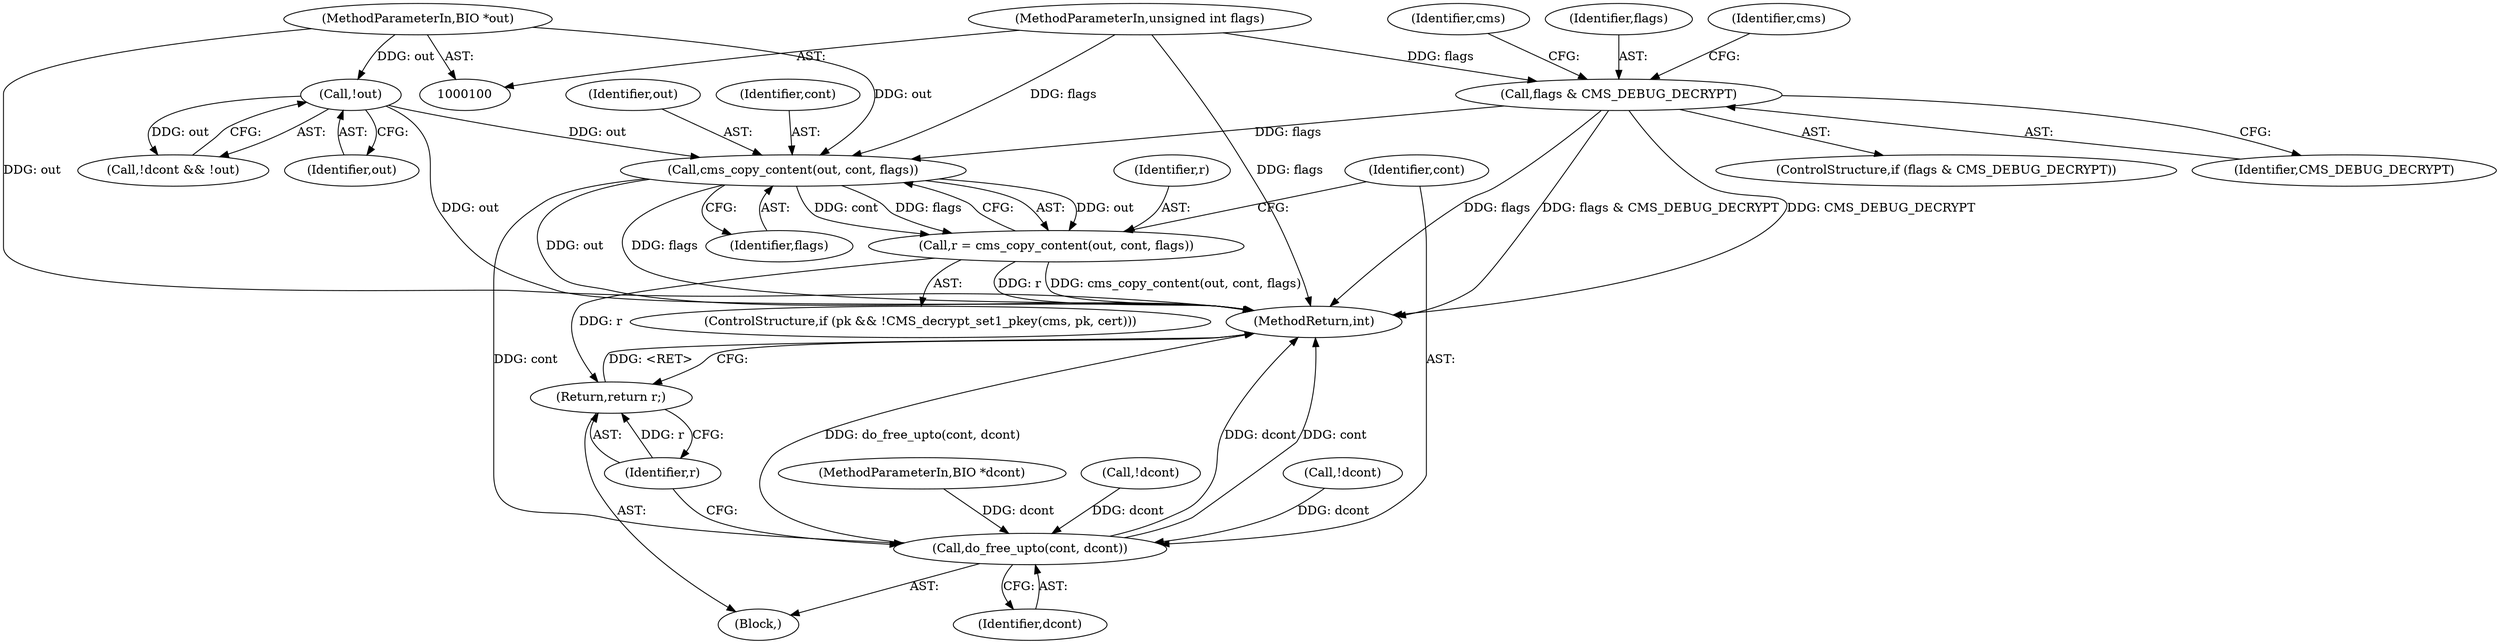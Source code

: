 digraph "0_openssl_08229ad838c50f644d7e928e2eef147b4308ad64_0@API" {
"1000208" [label="(Call,cms_copy_content(out, cont, flags))"];
"1000194" [label="(Call,!out)"];
"1000105" [label="(MethodParameterIn,BIO *out)"];
"1000132" [label="(Call,flags & CMS_DEBUG_DECRYPT)"];
"1000106" [label="(MethodParameterIn,unsigned int flags)"];
"1000206" [label="(Call,r = cms_copy_content(out, cont, flags))"];
"1000215" [label="(Return,return r;)"];
"1000212" [label="(Call,do_free_upto(cont, dcont))"];
"1000195" [label="(Identifier,out)"];
"1000206" [label="(Call,r = cms_copy_content(out, cont, flags))"];
"1000208" [label="(Call,cms_copy_content(out, cont, flags))"];
"1000104" [label="(MethodParameterIn,BIO *dcont)"];
"1000211" [label="(Identifier,flags)"];
"1000124" [label="(Call,!dcont)"];
"1000216" [label="(Identifier,r)"];
"1000107" [label="(Block,)"];
"1000132" [label="(Call,flags & CMS_DEBUG_DECRYPT)"];
"1000106" [label="(MethodParameterIn,unsigned int flags)"];
"1000105" [label="(MethodParameterIn,BIO *out)"];
"1000140" [label="(Identifier,cms)"];
"1000194" [label="(Call,!out)"];
"1000198" [label="(ControlStructure,if (pk && !CMS_decrypt_set1_pkey(cms, pk, cert)))"];
"1000131" [label="(ControlStructure,if (flags & CMS_DEBUG_DECRYPT))"];
"1000215" [label="(Return,return r;)"];
"1000209" [label="(Identifier,out)"];
"1000214" [label="(Identifier,dcont)"];
"1000212" [label="(Call,do_free_upto(cont, dcont))"];
"1000133" [label="(Identifier,flags)"];
"1000210" [label="(Identifier,cont)"];
"1000217" [label="(MethodReturn,int)"];
"1000213" [label="(Identifier,cont)"];
"1000152" [label="(Identifier,cms)"];
"1000191" [label="(Call,!dcont && !out)"];
"1000192" [label="(Call,!dcont)"];
"1000207" [label="(Identifier,r)"];
"1000134" [label="(Identifier,CMS_DEBUG_DECRYPT)"];
"1000208" -> "1000206"  [label="AST: "];
"1000208" -> "1000211"  [label="CFG: "];
"1000209" -> "1000208"  [label="AST: "];
"1000210" -> "1000208"  [label="AST: "];
"1000211" -> "1000208"  [label="AST: "];
"1000206" -> "1000208"  [label="CFG: "];
"1000208" -> "1000217"  [label="DDG: out"];
"1000208" -> "1000217"  [label="DDG: flags"];
"1000208" -> "1000206"  [label="DDG: out"];
"1000208" -> "1000206"  [label="DDG: cont"];
"1000208" -> "1000206"  [label="DDG: flags"];
"1000194" -> "1000208"  [label="DDG: out"];
"1000105" -> "1000208"  [label="DDG: out"];
"1000132" -> "1000208"  [label="DDG: flags"];
"1000106" -> "1000208"  [label="DDG: flags"];
"1000208" -> "1000212"  [label="DDG: cont"];
"1000194" -> "1000191"  [label="AST: "];
"1000194" -> "1000195"  [label="CFG: "];
"1000195" -> "1000194"  [label="AST: "];
"1000191" -> "1000194"  [label="CFG: "];
"1000194" -> "1000217"  [label="DDG: out"];
"1000194" -> "1000191"  [label="DDG: out"];
"1000105" -> "1000194"  [label="DDG: out"];
"1000105" -> "1000100"  [label="AST: "];
"1000105" -> "1000217"  [label="DDG: out"];
"1000132" -> "1000131"  [label="AST: "];
"1000132" -> "1000134"  [label="CFG: "];
"1000133" -> "1000132"  [label="AST: "];
"1000134" -> "1000132"  [label="AST: "];
"1000140" -> "1000132"  [label="CFG: "];
"1000152" -> "1000132"  [label="CFG: "];
"1000132" -> "1000217"  [label="DDG: flags & CMS_DEBUG_DECRYPT"];
"1000132" -> "1000217"  [label="DDG: CMS_DEBUG_DECRYPT"];
"1000132" -> "1000217"  [label="DDG: flags"];
"1000106" -> "1000132"  [label="DDG: flags"];
"1000106" -> "1000100"  [label="AST: "];
"1000106" -> "1000217"  [label="DDG: flags"];
"1000206" -> "1000198"  [label="AST: "];
"1000207" -> "1000206"  [label="AST: "];
"1000213" -> "1000206"  [label="CFG: "];
"1000206" -> "1000217"  [label="DDG: cms_copy_content(out, cont, flags)"];
"1000206" -> "1000217"  [label="DDG: r"];
"1000206" -> "1000215"  [label="DDG: r"];
"1000215" -> "1000107"  [label="AST: "];
"1000215" -> "1000216"  [label="CFG: "];
"1000216" -> "1000215"  [label="AST: "];
"1000217" -> "1000215"  [label="CFG: "];
"1000215" -> "1000217"  [label="DDG: <RET>"];
"1000216" -> "1000215"  [label="DDG: r"];
"1000212" -> "1000107"  [label="AST: "];
"1000212" -> "1000214"  [label="CFG: "];
"1000213" -> "1000212"  [label="AST: "];
"1000214" -> "1000212"  [label="AST: "];
"1000216" -> "1000212"  [label="CFG: "];
"1000212" -> "1000217"  [label="DDG: do_free_upto(cont, dcont)"];
"1000212" -> "1000217"  [label="DDG: dcont"];
"1000212" -> "1000217"  [label="DDG: cont"];
"1000124" -> "1000212"  [label="DDG: dcont"];
"1000192" -> "1000212"  [label="DDG: dcont"];
"1000104" -> "1000212"  [label="DDG: dcont"];
}
